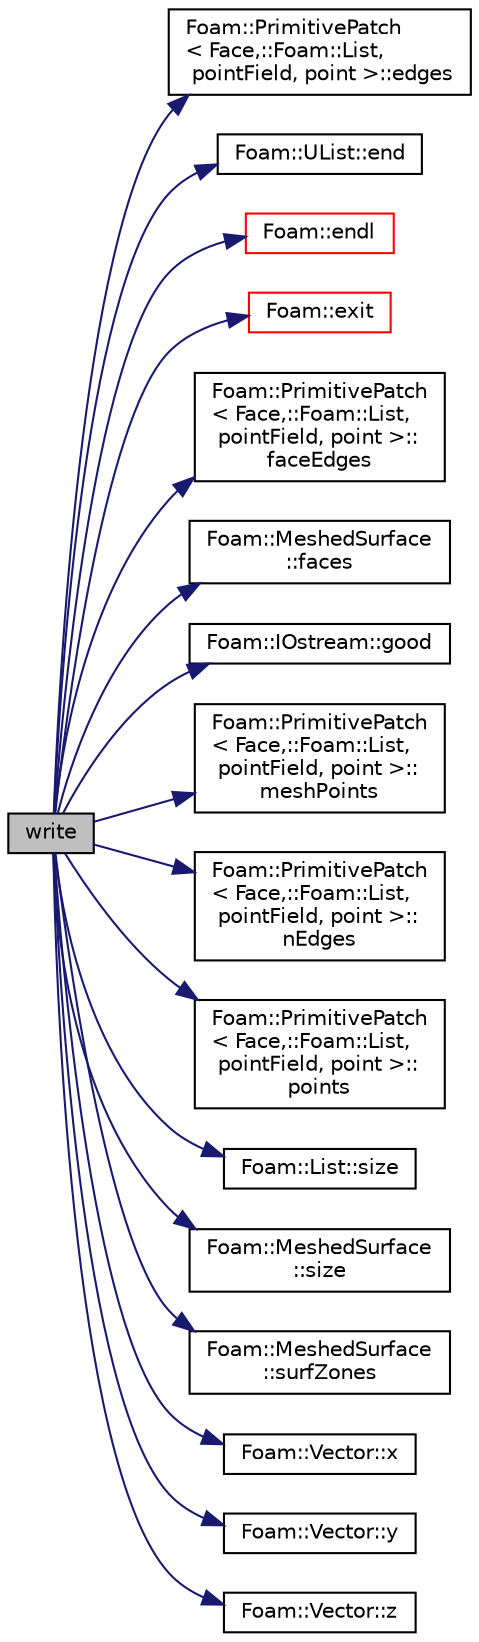 digraph "write"
{
  bgcolor="transparent";
  edge [fontname="Helvetica",fontsize="10",labelfontname="Helvetica",labelfontsize="10"];
  node [fontname="Helvetica",fontsize="10",shape=record];
  rankdir="LR";
  Node1 [label="write",height=0.2,width=0.4,color="black", fillcolor="grey75", style="filled", fontcolor="black"];
  Node1 -> Node2 [color="midnightblue",fontsize="10",style="solid",fontname="Helvetica"];
  Node2 [label="Foam::PrimitivePatch\l\< Face,::Foam::List,\l pointField, point \>::edges",height=0.2,width=0.4,color="black",URL="$a02004.html#aae82d34fe433288eb6b1f9dea53675c8",tooltip="Return list of edges, address into LOCAL point list. "];
  Node1 -> Node3 [color="midnightblue",fontsize="10",style="solid",fontname="Helvetica"];
  Node3 [label="Foam::UList::end",height=0.2,width=0.4,color="black",URL="$a02828.html#acf5102a998ffca93da588563e2af7413",tooltip="Return an iterator to end traversing the UList. "];
  Node1 -> Node4 [color="midnightblue",fontsize="10",style="solid",fontname="Helvetica"];
  Node4 [label="Foam::endl",height=0.2,width=0.4,color="red",URL="$a10958.html#a2db8fe02a0d3909e9351bb4275b23ce4",tooltip="Add newline and flush stream. "];
  Node1 -> Node5 [color="midnightblue",fontsize="10",style="solid",fontname="Helvetica"];
  Node5 [label="Foam::exit",height=0.2,width=0.4,color="red",URL="$a10958.html#a06ca7250d8e89caf05243ec094843642"];
  Node1 -> Node6 [color="midnightblue",fontsize="10",style="solid",fontname="Helvetica"];
  Node6 [label="Foam::PrimitivePatch\l\< Face,::Foam::List,\l pointField, point \>::\lfaceEdges",height=0.2,width=0.4,color="black",URL="$a02004.html#af8f18d40d14450677bb24334032e7638",tooltip="Return face-edge addressing. "];
  Node1 -> Node7 [color="midnightblue",fontsize="10",style="solid",fontname="Helvetica"];
  Node7 [label="Foam::MeshedSurface\l::faces",height=0.2,width=0.4,color="black",URL="$a01492.html#a24383e354eec6ecd526b67a58e5aa971",tooltip="Return const access to the faces. "];
  Node1 -> Node8 [color="midnightblue",fontsize="10",style="solid",fontname="Helvetica"];
  Node8 [label="Foam::IOstream::good",height=0.2,width=0.4,color="black",URL="$a01202.html#ad2e41c8280b6cdf93d39e1135d2abdf7",tooltip="Return true if next operation might succeed. "];
  Node1 -> Node9 [color="midnightblue",fontsize="10",style="solid",fontname="Helvetica"];
  Node9 [label="Foam::PrimitivePatch\l\< Face,::Foam::List,\l pointField, point \>::\lmeshPoints",height=0.2,width=0.4,color="black",URL="$a02004.html#ae4935f85c38392518565dd7c666e3caf",tooltip="Return labelList of mesh points in patch. They are constructed. "];
  Node1 -> Node10 [color="midnightblue",fontsize="10",style="solid",fontname="Helvetica"];
  Node10 [label="Foam::PrimitivePatch\l\< Face,::Foam::List,\l pointField, point \>::\lnEdges",height=0.2,width=0.4,color="black",URL="$a02004.html#a1db9478309c639504a743b7b194226f4",tooltip="Return number of edges in patch. "];
  Node1 -> Node11 [color="midnightblue",fontsize="10",style="solid",fontname="Helvetica"];
  Node11 [label="Foam::PrimitivePatch\l\< Face,::Foam::List,\l pointField, point \>::\lpoints",height=0.2,width=0.4,color="black",URL="$a02004.html#a1f42f31bcf706357682dcf097255b544",tooltip="Return reference to global points. "];
  Node1 -> Node12 [color="midnightblue",fontsize="10",style="solid",fontname="Helvetica"];
  Node12 [label="Foam::List::size",height=0.2,width=0.4,color="black",URL="$a01387.html#a8a5f6fa29bd4b500caf186f60245b384",tooltip="Override size to be inconsistent with allocated storage. "];
  Node1 -> Node13 [color="midnightblue",fontsize="10",style="solid",fontname="Helvetica"];
  Node13 [label="Foam::MeshedSurface\l::size",height=0.2,width=0.4,color="black",URL="$a01492.html#a65cea301e2d6033c43932d12d91c792f",tooltip="The surface size is the number of faces. "];
  Node1 -> Node14 [color="midnightblue",fontsize="10",style="solid",fontname="Helvetica"];
  Node14 [label="Foam::MeshedSurface\l::surfZones",height=0.2,width=0.4,color="black",URL="$a01492.html#a44f86be906099f268cfff4afa79e085b",tooltip="Const access to the surface zones. "];
  Node1 -> Node15 [color="midnightblue",fontsize="10",style="solid",fontname="Helvetica"];
  Node15 [label="Foam::Vector::x",height=0.2,width=0.4,color="black",URL="$a02884.html#aeb7dc4a97968c543f58f9c7082e55757"];
  Node1 -> Node16 [color="midnightblue",fontsize="10",style="solid",fontname="Helvetica"];
  Node16 [label="Foam::Vector::y",height=0.2,width=0.4,color="black",URL="$a02884.html#a77c00b469d89c23bd35d2eb236140f70"];
  Node1 -> Node17 [color="midnightblue",fontsize="10",style="solid",fontname="Helvetica"];
  Node17 [label="Foam::Vector::z",height=0.2,width=0.4,color="black",URL="$a02884.html#ac72a74f7dde9500927f63515c3f0a2f3"];
}
